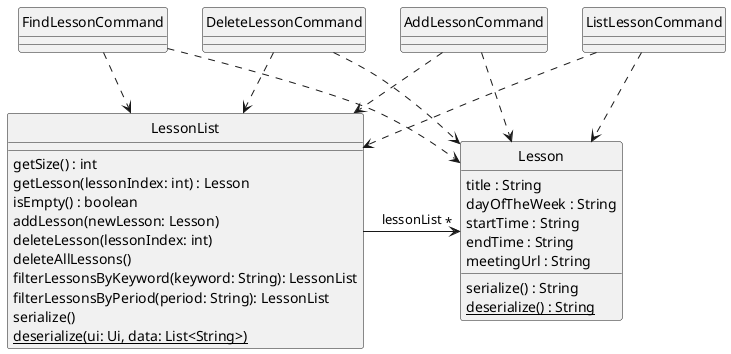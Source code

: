 @startuml
hide circle
skinparam classAttributeIconSize 0

class Lesson {
    title : String
    dayOfTheWeek : String
    startTime : String
    endTime : String
    meetingUrl : String

    serialize() : String
    {static} deserialize() : String
}

class LessonList {
    getSize() : int
    getLesson(lessonIndex: int) : Lesson
    isEmpty() : boolean
    addLesson(newLesson: Lesson)
    deleteLesson(lessonIndex: int)
    deleteAllLessons()
    filterLessonsByKeyword(keyword: String): LessonList
    filterLessonsByPeriod(period: String): LessonList
    serialize()
    {static} deserialize(ui: Ui, data: List<String>)
}

LessonList -> "*" Lesson : lessonList

class AddLessonCommand
class DeleteLessonCommand
class FindLessonCommand
class ListLessonCommand
AddLessonCommand ..> Lesson
AddLessonCommand ..> LessonList
DeleteLessonCommand ..>Lesson
DeleteLessonCommand ..> LessonList
FindLessonCommand ..> Lesson
FindLessonCommand ..> LessonList
ListLessonCommand ..> Lesson
ListLessonCommand ..> LessonList

@enduml
